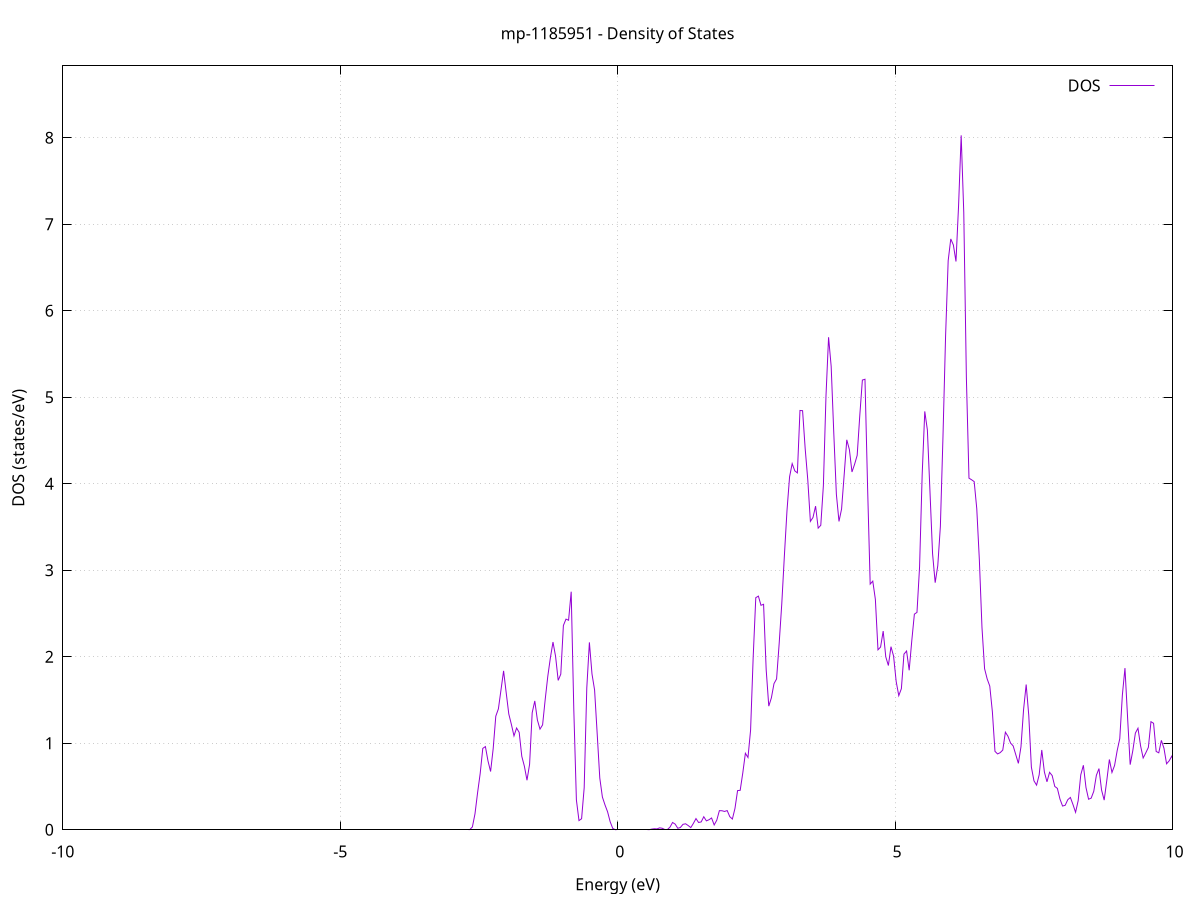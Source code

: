 set title 'mp-1185951 - Density of States'
set xlabel 'Energy (eV)'
set ylabel 'DOS (states/eV)'
set grid
set xrange [-10:10]
set yrange [0:8.832]
set xzeroaxis lt -1
set terminal png size 800,600
set output 'mp-1185951_dos_gnuplot.png'
plot '-' using 1:2 with lines title 'DOS'
-49.522700 0.000000
-49.475900 0.000000
-49.429000 0.000000
-49.382200 0.000000
-49.335300 0.000000
-49.288400 0.000000
-49.241600 0.000000
-49.194700 0.000000
-49.147900 0.000000
-49.101000 0.000000
-49.054200 0.000000
-49.007300 0.000000
-48.960400 0.000000
-48.913600 0.000000
-48.866700 0.000000
-48.819900 0.000000
-48.773000 0.000000
-48.726100 0.000000
-48.679300 0.000000
-48.632400 0.000000
-48.585600 0.000000
-48.538700 0.000000
-48.491900 0.000000
-48.445000 0.000000
-48.398100 0.000000
-48.351300 0.000000
-48.304400 0.000000
-48.257600 0.000000
-48.210700 0.000000
-48.163900 0.000000
-48.117000 0.000000
-48.070100 0.000000
-48.023300 0.000000
-47.976400 0.000000
-47.929600 0.000000
-47.882700 0.000000
-47.835800 0.000000
-47.789000 0.000000
-47.742100 0.000000
-47.695300 0.000000
-47.648400 0.000000
-47.601600 0.000000
-47.554700 0.000000
-47.507800 0.000000
-47.461000 0.000000
-47.414100 0.000000
-47.367300 0.000000
-47.320400 0.000000
-47.273500 0.000000
-47.226700 0.000000
-47.179800 0.000000
-47.133000 0.000000
-47.086100 0.000000
-47.039300 0.000000
-46.992400 0.000000
-46.945500 0.000000
-46.898700 0.000000
-46.851800 0.000000
-46.805000 0.000000
-46.758100 0.000000
-46.711300 0.000000
-46.664400 0.000000
-46.617500 0.000000
-46.570700 0.000000
-46.523800 0.000000
-46.477000 0.000000
-46.430100 0.000000
-46.383200 0.000000
-46.336400 0.000000
-46.289500 0.000000
-46.242700 0.000000
-46.195800 0.000000
-46.149000 0.000000
-46.102100 0.000000
-46.055200 0.000000
-46.008400 0.000000
-45.961500 0.000000
-45.914700 0.000000
-45.867800 0.000000
-45.821000 0.000000
-45.774100 0.000000
-45.727200 0.000000
-45.680400 0.000000
-45.633500 0.000000
-45.586700 0.000000
-45.539800 0.000000
-45.492900 0.000000
-45.446100 0.000000
-45.399200 0.000000
-45.352400 0.000000
-45.305500 0.000000
-45.258700 0.000000
-45.211800 0.000000
-45.164900 0.000000
-45.118100 0.000000
-45.071200 0.000000
-45.024400 0.000000
-44.977500 0.000000
-44.930700 0.000000
-44.883800 0.000000
-44.836900 0.000000
-44.790100 0.000000
-44.743200 0.000000
-44.696400 0.000000
-44.649500 0.000000
-44.602600 0.000000
-44.555800 0.000000
-44.508900 0.000000
-44.462100 0.000000
-44.415200 0.000000
-44.368400 0.000000
-44.321500 0.000000
-44.274600 0.000000
-44.227800 0.000000
-44.180900 0.000000
-44.134100 0.000000
-44.087200 0.000000
-44.040400 0.000000
-43.993500 0.000000
-43.946600 0.000000
-43.899800 0.000000
-43.852900 0.000000
-43.806100 0.000200
-43.759200 0.031700
-43.712300 1.282500
-43.665500 10.930400
-43.618600 20.689400
-43.571800 8.889000
-43.524900 0.842400
-43.478100 0.016700
-43.431200 0.000100
-43.384300 0.000000
-43.337500 0.000000
-43.290600 0.000000
-43.243800 0.000000
-43.196900 0.000000
-43.150000 0.000000
-43.103200 0.000000
-43.056300 0.000000
-43.009500 0.000000
-42.962600 0.000000
-42.915800 0.000000
-42.868900 0.009100
-42.822000 0.476900
-42.775200 5.679600
-42.728300 18.344000
-42.681500 24.035600
-42.634600 22.643200
-42.587800 12.049300
-42.540900 2.041700
-42.494000 0.084100
-42.447200 0.000700
-42.400300 0.000000
-42.353500 0.000000
-42.306600 0.000000
-42.259700 0.000000
-42.212900 0.000000
-42.166000 0.000000
-42.119200 0.000000
-42.072300 0.000000
-42.025500 0.000000
-41.978600 0.000000
-41.931700 0.000000
-41.884900 0.000000
-41.838000 0.000000
-41.791200 0.000000
-41.744300 0.000000
-41.697500 0.000000
-41.650600 0.000000
-41.603700 0.000000
-41.556900 0.000000
-41.510000 0.000000
-41.463200 0.000000
-41.416300 0.000000
-41.369400 0.000000
-41.322600 0.011400
-41.275700 0.683200
-41.228900 8.197600
-41.182000 21.156200
-41.135200 15.696400
-41.088300 11.793600
-41.041400 5.787800
-40.994600 0.680700
-40.947700 0.016300
-40.900900 0.000100
-40.854000 0.000000
-40.807200 0.000000
-40.760300 0.000000
-40.713400 0.000000
-40.666600 0.000000
-40.619700 0.000000
-40.572900 0.000000
-40.526000 0.000000
-40.479100 0.000000
-40.432300 0.000000
-40.385400 0.000000
-40.338600 0.000000
-40.291700 0.000000
-40.244900 0.000000
-40.198000 0.000000
-40.151100 0.000000
-40.104300 0.000000
-40.057400 0.000000
-40.010600 0.000000
-39.963700 0.000000
-39.916800 0.000000
-39.870000 0.000000
-39.823100 0.000000
-39.776300 0.000000
-39.729400 0.000000
-39.682600 0.000000
-39.635700 0.000000
-39.588800 0.000000
-39.542000 0.000000
-39.495100 0.000000
-39.448300 0.000000
-39.401400 0.000000
-39.354600 0.000000
-39.307700 0.000000
-39.260800 0.000000
-39.214000 0.000000
-39.167100 0.000000
-39.120300 0.000000
-39.073400 0.000000
-39.026500 0.000000
-38.979700 0.000000
-38.932800 0.000000
-38.886000 0.000000
-38.839100 0.000000
-38.792300 0.000000
-38.745400 0.000000
-38.698500 0.000000
-38.651700 0.000000
-38.604800 0.000000
-38.558000 0.000000
-38.511100 0.000000
-38.464300 0.000000
-38.417400 0.000000
-38.370500 0.000000
-38.323700 0.000000
-38.276800 0.000000
-38.230000 0.000000
-38.183100 0.000000
-38.136200 0.000000
-38.089400 0.000000
-38.042500 0.000000
-37.995700 0.000000
-37.948800 0.000000
-37.902000 0.000000
-37.855100 0.000000
-37.808200 0.000000
-37.761400 0.000000
-37.714500 0.000000
-37.667700 0.000000
-37.620800 0.000000
-37.574000 0.000000
-37.527100 0.000000
-37.480200 0.000000
-37.433400 0.000000
-37.386500 0.000000
-37.339700 0.000000
-37.292800 0.000000
-37.245900 0.000000
-37.199100 0.000000
-37.152200 0.000000
-37.105400 0.000000
-37.058500 0.000000
-37.011700 0.000000
-36.964800 0.000000
-36.917900 0.000000
-36.871100 0.000000
-36.824200 0.000000
-36.777400 0.000000
-36.730500 0.000000
-36.683700 0.000000
-36.636800 0.000000
-36.589900 0.000000
-36.543100 0.000000
-36.496200 0.000000
-36.449400 0.000000
-36.402500 0.000000
-36.355600 0.000000
-36.308800 0.000000
-36.261900 0.000000
-36.215100 0.000000
-36.168200 0.000000
-36.121400 0.000000
-36.074500 0.000000
-36.027600 0.000000
-35.980800 0.000000
-35.933900 0.000000
-35.887100 0.000000
-35.840200 0.000000
-35.793300 0.000000
-35.746500 0.000000
-35.699600 0.000000
-35.652800 0.000000
-35.605900 0.000000
-35.559100 0.000000
-35.512200 0.000000
-35.465300 0.000000
-35.418500 0.000000
-35.371600 0.000000
-35.324800 0.000000
-35.277900 0.000000
-35.231100 0.000000
-35.184200 0.000000
-35.137300 0.000000
-35.090500 0.000000
-35.043600 0.000000
-34.996800 0.000000
-34.949900 0.000000
-34.903000 0.000000
-34.856200 0.000000
-34.809300 0.000000
-34.762500 0.000000
-34.715600 0.000000
-34.668800 0.000000
-34.621900 0.000000
-34.575000 0.000000
-34.528200 0.000000
-34.481300 0.000000
-34.434500 0.000000
-34.387600 0.000000
-34.340800 0.000000
-34.293900 0.000000
-34.247000 0.000000
-34.200200 0.000000
-34.153300 0.000000
-34.106500 0.000000
-34.059600 0.000000
-34.012700 0.000000
-33.965900 0.000000
-33.919000 0.000000
-33.872200 0.000000
-33.825300 0.000000
-33.778500 0.000000
-33.731600 0.000000
-33.684700 0.000000
-33.637900 0.000000
-33.591000 0.000000
-33.544200 0.000000
-33.497300 0.000000
-33.450500 0.000000
-33.403600 0.000000
-33.356700 0.000000
-33.309900 0.000000
-33.263000 0.000000
-33.216200 0.000000
-33.169300 0.000000
-33.122400 0.000000
-33.075600 0.000000
-33.028700 0.000000
-32.981900 0.000000
-32.935000 0.000000
-32.888200 0.000000
-32.841300 0.000000
-32.794400 0.000000
-32.747600 0.000000
-32.700700 0.000000
-32.653900 0.000000
-32.607000 0.000000
-32.560200 0.000000
-32.513300 0.000000
-32.466400 0.000000
-32.419600 0.000000
-32.372700 0.000000
-32.325900 0.000000
-32.279000 0.000000
-32.232100 0.000000
-32.185300 0.000000
-32.138400 0.000000
-32.091600 0.000000
-32.044700 0.000000
-31.997900 0.000000
-31.951000 0.000000
-31.904100 0.000000
-31.857300 0.000000
-31.810400 0.000000
-31.763600 0.000000
-31.716700 0.000000
-31.669800 0.000000
-31.623000 0.000000
-31.576100 0.000000
-31.529300 0.000000
-31.482400 0.000000
-31.435600 0.000000
-31.388700 0.000000
-31.341800 0.000000
-31.295000 0.000000
-31.248100 0.000000
-31.201300 0.000000
-31.154400 0.000000
-31.107600 0.000000
-31.060700 0.000000
-31.013800 0.000000
-30.967000 0.000000
-30.920100 0.000000
-30.873300 0.000000
-30.826400 0.000000
-30.779500 0.000000
-30.732700 0.000000
-30.685800 0.000000
-30.639000 0.000000
-30.592100 0.000000
-30.545300 0.000000
-30.498400 0.000000
-30.451500 0.000000
-30.404700 0.000000
-30.357800 0.000000
-30.311000 0.000000
-30.264100 0.000000
-30.217300 0.000000
-30.170400 0.000000
-30.123500 0.000000
-30.076700 0.000000
-30.029800 0.000000
-29.983000 0.000000
-29.936100 0.000000
-29.889200 0.000000
-29.842400 0.000000
-29.795500 0.000000
-29.748700 0.000000
-29.701800 0.000000
-29.655000 0.000000
-29.608100 0.000000
-29.561200 0.000000
-29.514400 0.000000
-29.467500 0.000000
-29.420700 0.000000
-29.373800 0.000000
-29.327000 0.000000
-29.280100 0.000000
-29.233200 0.000000
-29.186400 0.000000
-29.139500 0.000000
-29.092700 0.000000
-29.045800 0.000000
-28.998900 0.000000
-28.952100 0.000000
-28.905200 0.000000
-28.858400 0.000000
-28.811500 0.000000
-28.764700 0.000000
-28.717800 0.000000
-28.670900 0.000000
-28.624100 0.000000
-28.577200 0.000000
-28.530400 0.000000
-28.483500 0.000000
-28.436600 0.000000
-28.389800 0.000000
-28.342900 0.000000
-28.296100 0.000000
-28.249200 0.000000
-28.202400 0.000000
-28.155500 0.000000
-28.108600 0.000000
-28.061800 0.000000
-28.014900 0.000000
-27.968100 0.000000
-27.921200 0.000000
-27.874400 0.000000
-27.827500 0.000000
-27.780600 0.000000
-27.733800 0.000000
-27.686900 0.000000
-27.640100 0.000000
-27.593200 0.000000
-27.546300 0.000000
-27.499500 0.000000
-27.452600 0.000000
-27.405800 0.000000
-27.358900 0.000000
-27.312100 0.000000
-27.265200 0.000000
-27.218300 0.000000
-27.171500 0.000000
-27.124600 0.000000
-27.077800 0.000000
-27.030900 0.000000
-26.984100 0.000000
-26.937200 0.000000
-26.890300 0.000000
-26.843500 0.000000
-26.796600 0.000000
-26.749800 0.000000
-26.702900 0.000000
-26.656000 0.000000
-26.609200 0.000000
-26.562300 0.000000
-26.515500 0.000000
-26.468600 0.000000
-26.421800 0.000000
-26.374900 0.000000
-26.328000 0.000000
-26.281200 0.000000
-26.234300 0.000000
-26.187500 0.000000
-26.140600 0.000000
-26.093800 0.000000
-26.046900 0.000000
-26.000000 0.000000
-25.953200 0.000000
-25.906300 0.000000
-25.859500 0.000000
-25.812600 0.000000
-25.765700 0.000000
-25.718900 0.000000
-25.672000 0.000000
-25.625200 0.000000
-25.578300 0.000000
-25.531500 0.000000
-25.484600 0.000000
-25.437700 0.000000
-25.390900 0.000000
-25.344000 0.000000
-25.297200 0.000000
-25.250300 0.000000
-25.203500 0.000000
-25.156600 0.000000
-25.109700 0.000000
-25.062900 0.000000
-25.016000 0.000000
-24.969200 0.000000
-24.922300 0.000000
-24.875400 0.000000
-24.828600 0.000000
-24.781700 0.000000
-24.734900 0.000000
-24.688000 0.000000
-24.641200 0.000000
-24.594300 0.000000
-24.547400 0.000000
-24.500600 0.000000
-24.453700 0.000000
-24.406900 0.000000
-24.360000 0.000000
-24.313100 0.000000
-24.266300 0.000000
-24.219400 0.000000
-24.172600 0.000000
-24.125700 0.000000
-24.078900 0.000000
-24.032000 0.000000
-23.985100 0.000000
-23.938300 0.000000
-23.891400 0.000000
-23.844600 0.000000
-23.797700 0.000000
-23.750900 0.000000
-23.704000 0.000000
-23.657100 0.000000
-23.610300 0.000000
-23.563400 0.000000
-23.516600 0.000000
-23.469700 0.000000
-23.422800 0.000000
-23.376000 0.000000
-23.329100 0.000000
-23.282300 0.000000
-23.235400 0.000000
-23.188600 0.000000
-23.141700 0.000000
-23.094800 0.000000
-23.048000 0.000000
-23.001100 0.000000
-22.954300 0.000000
-22.907400 0.000000
-22.860600 0.000000
-22.813700 0.000000
-22.766800 0.000000
-22.720000 0.000000
-22.673100 0.000000
-22.626300 0.000000
-22.579400 0.000000
-22.532500 0.000000
-22.485700 0.000000
-22.438800 0.000000
-22.392000 0.000000
-22.345100 0.000000
-22.298300 0.000000
-22.251400 0.000000
-22.204500 0.000000
-22.157700 0.000000
-22.110800 0.000000
-22.064000 0.000000
-22.017100 0.000000
-21.970300 0.000000
-21.923400 0.000000
-21.876500 0.000000
-21.829700 0.000000
-21.782800 0.000000
-21.736000 0.000000
-21.689100 0.000000
-21.642200 0.000000
-21.595400 0.000000
-21.548500 0.000000
-21.501700 0.000000
-21.454800 0.000000
-21.408000 0.000000
-21.361100 0.000000
-21.314200 0.000000
-21.267400 0.000000
-21.220500 0.000000
-21.173700 0.000000
-21.126800 0.000000
-21.079900 0.000000
-21.033100 0.000000
-20.986200 0.000000
-20.939400 0.000000
-20.892500 0.000000
-20.845700 0.000000
-20.798800 0.000000
-20.751900 0.000000
-20.705100 0.000000
-20.658200 0.000000
-20.611400 0.000000
-20.564500 0.000000
-20.517700 0.000000
-20.470800 0.000000
-20.423900 0.000000
-20.377100 0.000000
-20.330200 0.000000
-20.283400 0.000000
-20.236500 0.000000
-20.189600 0.000000
-20.142800 0.000000
-20.095900 0.000000
-20.049100 0.000000
-20.002200 0.000000
-19.955400 0.000000
-19.908500 0.000000
-19.861600 0.000000
-19.814800 0.000000
-19.767900 0.000000
-19.721100 0.000000
-19.674200 0.000000
-19.627400 0.000000
-19.580500 0.000000
-19.533600 0.000000
-19.486800 0.000000
-19.439900 0.000000
-19.393100 0.000000
-19.346200 0.000000
-19.299300 0.000000
-19.252500 0.000000
-19.205600 0.000000
-19.158800 0.000000
-19.111900 0.000000
-19.065100 0.000000
-19.018200 0.000000
-18.971300 0.000000
-18.924500 0.000000
-18.877600 0.000000
-18.830800 0.000000
-18.783900 0.000000
-18.737100 0.000000
-18.690200 0.000000
-18.643300 0.000000
-18.596500 0.000000
-18.549600 0.000000
-18.502800 0.000000
-18.455900 0.000000
-18.409000 0.000000
-18.362200 0.000000
-18.315300 0.000000
-18.268500 0.000000
-18.221600 0.000000
-18.174800 0.000000
-18.127900 0.000000
-18.081000 0.000000
-18.034200 0.000000
-17.987300 0.000000
-17.940500 0.000000
-17.893600 0.000000
-17.846800 0.000000
-17.799900 0.000000
-17.753000 0.000000
-17.706200 0.000000
-17.659300 0.000000
-17.612500 0.000000
-17.565600 0.000000
-17.518700 0.000000
-17.471900 0.000000
-17.425000 0.000000
-17.378200 0.000000
-17.331300 0.000000
-17.284500 0.000000
-17.237600 0.000000
-17.190700 0.000000
-17.143900 0.000000
-17.097000 0.000000
-17.050200 0.000000
-17.003300 0.000000
-16.956400 0.000000
-16.909600 0.000000
-16.862700 0.000000
-16.815900 0.000000
-16.769000 0.000000
-16.722200 0.000000
-16.675300 0.000000
-16.628400 0.000000
-16.581600 0.000000
-16.534700 0.000000
-16.487900 0.000000
-16.441000 0.000000
-16.394200 0.000000
-16.347300 0.000000
-16.300400 0.000000
-16.253600 0.000000
-16.206700 0.000000
-16.159900 0.000000
-16.113000 0.000000
-16.066100 0.000000
-16.019300 0.000000
-15.972400 0.000000
-15.925600 0.000000
-15.878700 0.000000
-15.831900 0.000000
-15.785000 0.000000
-15.738100 0.000000
-15.691300 0.000000
-15.644400 0.000000
-15.597600 0.000000
-15.550700 0.000000
-15.503900 0.000000
-15.457000 0.000000
-15.410100 0.000000
-15.363300 0.000000
-15.316400 0.000000
-15.269600 0.000000
-15.222700 0.000000
-15.175800 0.000000
-15.129000 0.000000
-15.082100 0.000000
-15.035300 0.000000
-14.988400 0.000000
-14.941600 0.000000
-14.894700 0.000000
-14.847800 0.000000
-14.801000 0.000000
-14.754100 0.000000
-14.707300 0.000000
-14.660400 0.000000
-14.613600 0.000000
-14.566700 0.000000
-14.519800 0.000000
-14.473000 0.000000
-14.426100 0.000000
-14.379300 0.000000
-14.332400 0.000000
-14.285500 0.000000
-14.238700 0.000000
-14.191800 0.000000
-14.145000 0.000000
-14.098100 0.000000
-14.051300 0.000000
-14.004400 0.000000
-13.957500 0.000000
-13.910700 0.000000
-13.863800 0.000000
-13.817000 0.000000
-13.770100 0.000000
-13.723200 0.000000
-13.676400 0.000000
-13.629500 0.000000
-13.582700 0.000000
-13.535800 0.000000
-13.489000 0.000000
-13.442100 0.000000
-13.395200 0.000000
-13.348400 0.000000
-13.301500 0.000000
-13.254700 0.000000
-13.207800 0.000000
-13.161000 0.000000
-13.114100 0.000000
-13.067200 0.000000
-13.020400 0.000000
-12.973500 0.000000
-12.926700 0.000000
-12.879800 0.000000
-12.832900 0.000000
-12.786100 0.000000
-12.739200 0.000000
-12.692400 0.000000
-12.645500 0.000000
-12.598700 0.000400
-12.551800 0.015600
-12.504900 0.154400
-12.458100 0.583300
-12.411200 1.205700
-12.364400 1.758100
-12.317500 2.237500
-12.270700 3.029900
-12.223800 4.002900
-12.176900 3.810200
-12.130100 2.748500
-12.083200 1.439000
-12.036400 0.332500
-11.989500 0.022700
-11.942600 0.000400
-11.895800 0.000000
-11.848900 0.000000
-11.802100 0.000000
-11.755200 0.000000
-11.708400 0.000000
-11.661500 0.000000
-11.614600 0.000000
-11.567800 0.000000
-11.520900 0.000000
-11.474100 0.000000
-11.427200 0.000000
-11.380400 0.000000
-11.333500 0.000000
-11.286600 0.000000
-11.239800 0.000000
-11.192900 0.000000
-11.146100 0.000000
-11.099200 0.000000
-11.052300 0.000000
-11.005500 0.000000
-10.958600 0.000000
-10.911800 0.000000
-10.864900 0.000000
-10.818100 0.000000
-10.771200 0.000000
-10.724300 0.000000
-10.677500 0.000000
-10.630600 0.000000
-10.583800 0.000000
-10.536900 0.000000
-10.490100 0.000000
-10.443200 0.000000
-10.396300 0.000000
-10.349500 0.000000
-10.302600 0.000000
-10.255800 0.000000
-10.208900 0.000000
-10.162000 0.000000
-10.115200 0.000000
-10.068300 0.000000
-10.021500 0.000000
-9.974600 0.000000
-9.927800 0.000000
-9.880900 0.000000
-9.834000 0.000000
-9.787200 0.000000
-9.740300 0.000000
-9.693500 0.000000
-9.646600 0.000000
-9.599700 0.000000
-9.552900 0.000000
-9.506000 0.000000
-9.459200 0.000000
-9.412300 0.000000
-9.365500 0.000000
-9.318600 0.000000
-9.271700 0.000000
-9.224900 0.000000
-9.178000 0.000000
-9.131200 0.000000
-9.084300 0.000000
-9.037500 0.000000
-8.990600 0.000000
-8.943700 0.000000
-8.896900 0.000000
-8.850000 0.000000
-8.803200 0.000000
-8.756300 0.000000
-8.709400 0.000000
-8.662600 0.000000
-8.615700 0.000000
-8.568900 0.000000
-8.522000 0.000000
-8.475200 0.000000
-8.428300 0.000000
-8.381400 0.000000
-8.334600 0.000000
-8.287700 0.000000
-8.240900 0.000000
-8.194000 0.000000
-8.147200 0.000000
-8.100300 0.000000
-8.053400 0.000000
-8.006600 0.000000
-7.959700 0.000000
-7.912900 0.000000
-7.866000 0.000000
-7.819100 0.000000
-7.772300 0.000000
-7.725400 0.000000
-7.678600 0.000000
-7.631700 0.000000
-7.584900 0.000000
-7.538000 0.000000
-7.491100 0.000000
-7.444300 0.000000
-7.397400 0.000000
-7.350600 0.000000
-7.303700 0.000000
-7.256900 0.000000
-7.210000 0.000000
-7.163100 0.000000
-7.116300 0.000000
-7.069400 0.000000
-7.022600 0.000000
-6.975700 0.000000
-6.928800 0.000000
-6.882000 0.000000
-6.835100 0.000000
-6.788300 0.000000
-6.741400 0.000000
-6.694600 0.000000
-6.647700 0.000000
-6.600800 0.000000
-6.554000 0.000000
-6.507100 0.000000
-6.460300 0.000000
-6.413400 0.000000
-6.366600 0.000000
-6.319700 0.000000
-6.272800 0.000000
-6.226000 0.000000
-6.179100 0.000000
-6.132300 0.000000
-6.085400 0.000000
-6.038500 0.000000
-5.991700 0.000000
-5.944800 0.000000
-5.898000 0.000000
-5.851100 0.000000
-5.804300 0.000000
-5.757400 0.000000
-5.710500 0.000000
-5.663700 0.000000
-5.616800 0.000000
-5.570000 0.000000
-5.523100 0.000000
-5.476200 0.000000
-5.429400 0.000000
-5.382500 0.000000
-5.335700 0.000000
-5.288800 0.000000
-5.242000 0.000000
-5.195100 0.000000
-5.148200 0.000000
-5.101400 0.000000
-5.054500 0.000000
-5.007700 0.000000
-4.960800 0.000000
-4.914000 0.000000
-4.867100 0.000000
-4.820200 0.000000
-4.773400 0.000000
-4.726500 0.000000
-4.679700 0.000000
-4.632800 0.000000
-4.585900 0.000000
-4.539100 0.000000
-4.492200 0.000000
-4.445400 0.000000
-4.398500 0.000000
-4.351700 0.000000
-4.304800 0.000000
-4.257900 0.000000
-4.211100 0.000000
-4.164200 0.000000
-4.117400 0.000000
-4.070500 0.000000
-4.023700 0.000000
-3.976800 0.000000
-3.929900 0.000000
-3.883100 0.000000
-3.836200 0.000000
-3.789400 0.000000
-3.742500 0.000000
-3.695600 0.000000
-3.648800 0.000000
-3.601900 0.000000
-3.555100 0.000000
-3.508200 0.000000
-3.461400 0.000000
-3.414500 0.000000
-3.367600 0.000000
-3.320800 0.000000
-3.273900 0.000000
-3.227100 0.000000
-3.180200 0.000000
-3.133400 0.000000
-3.086500 0.000000
-3.039600 0.000000
-2.992800 0.000000
-2.945900 0.000000
-2.899100 0.000000
-2.852200 0.000000
-2.805300 0.000000
-2.758500 0.000000
-2.711600 0.000000
-2.664800 0.001900
-2.617900 0.033200
-2.571100 0.184400
-2.524200 0.428700
-2.477300 0.651300
-2.430500 0.941000
-2.383600 0.962000
-2.336800 0.795900
-2.289900 0.673600
-2.243000 0.939000
-2.196200 1.313200
-2.149300 1.398000
-2.102500 1.616800
-2.055600 1.837400
-2.008800 1.585400
-1.961900 1.338800
-1.915000 1.217600
-1.868200 1.085100
-1.821300 1.176400
-1.774500 1.126000
-1.727600 0.849200
-1.680800 0.734400
-1.633900 0.572700
-1.587000 0.757000
-1.540200 1.353000
-1.493300 1.489700
-1.446500 1.269200
-1.399600 1.163700
-1.352700 1.212600
-1.305900 1.504900
-1.259000 1.774100
-1.212200 1.988900
-1.165300 2.170400
-1.118500 2.004700
-1.071600 1.727100
-1.024700 1.799100
-0.977900 2.361700
-0.931000 2.435600
-0.884200 2.422500
-0.837300 2.752400
-0.790500 1.396500
-0.743600 0.345700
-0.696700 0.106300
-0.649900 0.127400
-0.603000 0.485500
-0.556200 1.638900
-0.509300 2.166500
-0.462400 1.801800
-0.415600 1.616100
-0.368700 1.110000
-0.321900 0.598400
-0.275000 0.378600
-0.228200 0.287600
-0.181300 0.207600
-0.134400 0.092000
-0.087600 0.015300
-0.040700 0.000700
0.006100 0.000000
0.053000 0.000000
0.099800 0.000000
0.146700 0.000000
0.193600 0.000000
0.240400 0.000000
0.287300 0.000000
0.334100 0.000000
0.381000 0.000000
0.427900 0.000000
0.474700 0.000000
0.521600 0.000000
0.568400 0.001200
0.615300 0.008000
0.662100 0.011900
0.709000 0.009700
0.755900 0.022400
0.802700 0.017700
0.849600 0.003100
0.896400 0.002900
0.943300 0.030600
0.990100 0.084500
1.037000 0.065300
1.083900 0.017200
1.130700 0.026500
1.177600 0.062900
1.224400 0.069300
1.271300 0.049000
1.318200 0.025200
1.365000 0.073800
1.411900 0.129500
1.458700 0.084200
1.505600 0.090800
1.552400 0.150900
1.599300 0.103200
1.646200 0.115900
1.693000 0.136300
1.739900 0.055900
1.786700 0.111000
1.833600 0.221100
1.880500 0.219900
1.927300 0.212000
1.974200 0.222100
2.021000 0.151600
2.067900 0.124300
2.114700 0.247500
2.161600 0.453200
2.208500 0.456000
2.255300 0.656700
2.302200 0.884600
2.349000 0.835600
2.395900 1.151100
2.442700 1.994500
2.489600 2.683400
2.536500 2.701600
2.583300 2.595300
2.630200 2.606900
2.677000 1.851200
2.723900 1.429400
2.770800 1.525100
2.817600 1.689600
2.864500 1.744100
2.911300 2.154800
2.958200 2.614000
3.005000 3.167600
3.051900 3.688800
3.098800 4.081400
3.145600 4.233300
3.192500 4.149800
3.239300 4.126200
3.286200 4.848200
3.333000 4.845400
3.379900 4.407100
3.426800 4.045400
3.473600 3.565400
3.520500 3.610600
3.567300 3.741900
3.614200 3.487700
3.661100 3.520400
3.707900 3.978000
3.754800 5.014500
3.801600 5.694800
3.848500 5.357200
3.895300 4.588400
3.942200 3.879000
3.989100 3.565000
4.035900 3.708600
4.082800 4.104900
4.129600 4.508700
4.176500 4.396300
4.223300 4.136800
4.270200 4.225100
4.317100 4.329300
4.363900 4.788200
4.410800 5.199500
4.457600 5.208900
4.504500 3.965900
4.551400 2.840400
4.598200 2.874800
4.645100 2.662900
4.691900 2.080600
4.738800 2.112700
4.785600 2.297200
4.832500 1.999300
4.879400 1.899000
4.926200 2.117200
4.973100 2.008200
5.019900 1.714200
5.066800 1.550900
5.113700 1.631600
5.160500 2.031200
5.207400 2.066800
5.254200 1.844100
5.301100 2.184900
5.347900 2.493100
5.394800 2.513400
5.441700 3.040100
5.488500 4.107400
5.535400 4.837200
5.582200 4.622900
5.629100 3.910700
5.675900 3.191400
5.722800 2.856800
5.769700 3.053200
5.816500 3.507200
5.863400 4.546100
5.910200 5.704900
5.957100 6.580300
6.004000 6.831100
6.050800 6.761000
6.097700 6.570300
6.144500 7.215300
6.191400 8.028800
6.238200 7.136100
6.285100 5.228800
6.332000 4.065300
6.378800 4.046900
6.425700 4.025500
6.472500 3.711900
6.519400 3.115100
6.566200 2.340300
6.613100 1.862700
6.660000 1.743900
6.706800 1.661400
6.753700 1.364100
6.800500 0.906800
6.847400 0.877000
6.894300 0.891500
6.941100 0.921500
6.988000 1.128400
7.034800 1.081300
7.081700 1.002000
7.128500 0.969500
7.175400 0.868500
7.222300 0.767700
7.269100 0.959400
7.316000 1.389700
7.362800 1.679300
7.409700 1.322100
7.456500 0.724500
7.503400 0.565800
7.550300 0.516200
7.597100 0.635500
7.644000 0.922400
7.690800 0.668800
7.737700 0.554700
7.784600 0.664400
7.831400 0.626600
7.878300 0.501200
7.925100 0.478400
7.972000 0.354700
8.018800 0.274400
8.065700 0.283000
8.112600 0.347600
8.159400 0.373800
8.206300 0.292000
8.253100 0.201900
8.300000 0.336600
8.346800 0.635500
8.393700 0.746000
8.440600 0.489400
8.487400 0.353200
8.534300 0.365800
8.581100 0.444600
8.628000 0.629700
8.674900 0.707400
8.721700 0.458800
8.768600 0.342900
8.815400 0.567800
8.862300 0.812800
8.909100 0.662500
8.956000 0.743400
9.002900 0.915400
9.049700 1.053200
9.096600 1.558800
9.143400 1.869300
9.190300 1.300300
9.237200 0.753000
9.284000 0.912400
9.330900 1.117900
9.377700 1.174000
9.424600 0.970700
9.471400 0.830000
9.518300 0.888800
9.565200 0.952600
9.612000 1.249700
9.658900 1.231100
9.705700 0.905400
9.752600 0.889600
9.799400 1.033800
9.846300 0.942200
9.893200 0.762600
9.940000 0.797200
9.986900 0.850700
10.033700 0.783400
10.080600 0.943600
10.127500 1.184300
10.174300 1.070600
10.221200 0.959500
10.268000 1.053300
10.314900 1.121000
10.361700 1.088600
10.408600 0.828200
10.455500 0.813600
10.502300 1.021900
10.549200 0.843600
10.596000 0.765200
10.642900 0.983800
10.689700 1.066400
10.736600 1.145300
10.783500 1.104800
10.830300 0.999100
10.877200 0.978300
10.924000 1.305000
10.970900 1.115600
11.017800 0.661800
11.064600 0.732600
11.111500 1.125300
11.158300 1.273200
11.205200 0.850900
11.252000 0.816100
11.298900 1.174200
11.345800 1.226800
11.392600 1.673100
11.439500 2.330000
11.486300 2.135700
11.533200 1.781300
11.580000 1.580500
11.626900 1.724600
11.673800 1.861000
11.720600 1.883800
11.767500 2.019700
11.814300 2.137600
11.861200 1.823700
11.908100 1.316700
11.954900 1.061700
12.001800 1.107900
12.048600 1.068500
12.095500 0.881400
12.142300 1.027500
12.189200 1.292500
12.236100 1.131600
12.282900 0.906700
12.329800 0.690800
12.376600 0.834000
12.423500 0.967600
12.470400 0.792400
12.517200 0.659900
12.564100 0.770900
12.610900 0.770500
12.657800 0.504400
12.704600 0.385900
12.751500 0.443600
12.798400 0.463700
12.845200 0.415400
12.892100 0.408100
12.938900 0.420800
12.985800 0.383000
13.032600 0.298900
13.079500 0.196000
13.126400 0.233700
13.173200 0.233800
13.220100 0.195900
13.266900 0.322900
13.313800 0.427200
13.360700 0.366400
13.407500 0.361000
13.454400 0.461600
13.501200 0.432100
13.548100 0.418500
13.594900 0.449600
13.641800 0.427300
13.688700 0.521300
13.735500 0.796000
13.782400 0.911700
13.829200 0.686300
13.876100 0.406700
13.922900 0.222100
13.969800 0.376200
14.016700 0.637900
14.063500 0.786400
14.110400 0.821000
14.157200 0.681600
14.204100 0.697400
14.251000 0.821200
14.297800 0.657200
14.344700 0.594600
14.391500 0.582000
14.438400 0.591300
14.485200 0.767000
14.532100 0.885000
14.579000 0.958600
14.625800 0.927500
14.672700 0.860600
14.719500 0.823400
14.766400 0.950000
14.813200 1.242200
14.860100 1.387600
14.907000 1.461600
14.953800 1.021800
15.000700 0.931600
15.047500 1.023000
15.094400 1.360600
15.141300 1.341600
15.188100 1.052100
15.235000 0.896900
15.281800 0.935600
15.328700 1.267300
15.375500 1.246200
15.422400 0.847000
15.469300 0.612300
15.516100 0.854700
15.563000 1.012900
15.609800 0.781800
15.656700 0.641900
15.703500 0.773000
15.750400 0.949800
15.797300 0.970600
15.844100 0.890900
15.891000 0.901800
15.937800 0.973100
15.984700 0.873100
16.031600 0.917100
16.078400 1.098500
16.125300 1.231700
16.172100 1.122000
16.219000 0.815400
16.265800 0.909900
16.312700 0.957300
16.359600 0.992000
16.406400 1.227200
16.453300 1.032200
16.500100 0.836800
16.547000 0.855500
16.593900 0.705300
16.640700 0.605100
16.687600 0.936500
16.734400 1.299200
16.781300 1.285600
16.828100 1.129800
16.875000 1.080200
16.921900 1.129100
16.968700 1.116700
17.015600 1.296500
17.062400 1.353600
17.109300 1.146400
17.156100 1.095700
17.203000 1.193800
17.249900 1.352500
17.296700 1.292400
17.343600 0.974200
17.390400 1.052600
17.437300 1.150000
17.484200 1.079000
17.531000 1.158800
17.577900 1.160900
17.624700 0.998300
17.671600 1.209200
17.718400 1.410600
17.765300 1.345300
17.812200 1.139100
17.859000 0.983700
17.905900 0.871200
17.952700 1.073900
17.999600 1.288000
18.046400 1.006300
18.093300 0.868900
18.140200 0.768100
18.187000 0.766000
18.233900 0.975500
18.280700 0.964700
18.327600 1.022400
18.374500 1.166900
18.421300 1.249200
18.468200 1.085200
18.515000 1.353200
18.561900 1.596900
18.608700 1.475300
18.655600 0.987500
18.702500 0.735900
18.749300 1.023900
18.796200 1.152900
18.843000 1.016600
18.889900 0.843900
18.936700 0.977800
18.983600 0.853700
19.030500 0.617100
19.077300 0.827100
19.124200 1.099600
19.171000 1.087000
19.217900 1.102400
19.264800 0.980300
19.311600 1.154000
19.358500 1.563900
19.405300 1.422200
19.452200 1.223000
19.499000 1.136200
19.545900 1.225800
19.592800 1.351900
19.639600 1.281500
19.686500 1.071200
19.733300 0.908900
19.780200 1.056600
19.827000 1.322900
19.873900 1.453400
19.920800 1.363200
19.967600 1.338900
20.014500 1.219200
20.061300 1.125400
20.108200 1.025200
20.155100 0.693800
20.201900 0.721500
20.248800 0.962600
20.295600 1.077900
20.342500 1.310100
20.389300 1.329400
20.436200 1.168100
20.483100 1.309500
20.529900 1.401800
20.576800 1.349600
20.623600 1.147800
20.670500 1.123900
20.717400 1.235900
20.764200 1.323700
20.811100 1.498200
20.857900 1.732100
20.904800 1.832900
20.951600 1.523800
20.998500 1.123200
21.045400 1.151400
21.092200 1.114700
21.139100 0.995900
21.185900 0.933500
21.232800 1.099800
21.279600 1.248400
21.326500 1.266700
21.373400 1.326100
21.420200 1.465800
21.467100 1.671800
21.513900 1.496300
21.560800 1.314600
21.607700 1.292400
21.654500 1.463300
21.701400 1.440800
21.748200 1.404700
21.795100 1.393200
21.841900 1.151700
21.888800 1.129900
21.935700 1.154900
21.982500 1.195500
22.029400 1.130900
22.076200 1.277200
22.123100 1.438100
22.169900 1.709800
22.216800 1.969700
22.263700 1.573100
22.310500 0.966900
22.357400 1.059500
22.404200 1.494900
22.451100 1.644300
22.498000 1.553000
22.544800 1.402100
22.591700 1.085200
22.638500 1.119500
22.685400 1.261200
22.732200 1.313400
22.779100 1.354700
22.826000 1.480700
22.872800 1.366100
22.919700 1.174600
22.966500 1.282600
23.013400 1.236600
23.060200 1.069400
23.107100 1.148600
23.154000 1.260100
23.200800 1.540000
23.247700 1.953800
23.294500 1.714200
23.341400 1.209900
23.388300 1.184100
23.435100 1.409100
23.482000 1.499800
23.528800 1.337600
23.575700 1.273400
23.622500 1.187700
23.669400 0.994800
23.716300 1.002300
23.763100 1.086200
23.810000 1.174500
23.856800 1.224100
23.903700 1.072000
23.950600 0.942900
23.997400 1.088500
24.044300 1.397300
24.091100 1.647900
24.138000 1.474700
24.184800 1.340900
24.231700 1.382800
24.278600 1.687100
24.325400 1.850600
24.372300 1.719100
24.419100 1.498000
24.466000 1.332100
24.512800 1.284600
24.559700 1.244000
24.606600 1.338400
24.653400 1.320800
24.700300 1.072400
24.747100 0.928500
24.794000 1.023200
24.840900 1.174800
24.887700 1.173100
24.934600 1.272800
24.981400 0.966200
25.028300 0.748900
25.075100 0.859800
25.122000 1.253700
25.168900 1.556200
25.215700 1.291700
25.262600 0.961900
25.309400 0.921500
25.356300 0.965300
25.403100 1.151900
25.450000 1.312200
25.496900 1.265200
25.543700 0.939800
25.590600 0.848200
25.637400 1.061600
25.684300 0.986700
25.731200 0.699500
25.778000 0.893300
25.824900 1.170100
25.871700 1.148800
25.918600 1.065400
25.965400 1.146900
26.012300 1.315800
26.059200 1.380800
26.106000 1.511600
26.152900 1.553500
26.199700 1.267600
26.246600 1.077300
26.293400 1.156300
26.340300 1.164300
26.387200 1.009300
26.434000 1.031200
26.480900 1.261000
26.527700 1.340600
26.574600 1.017500
26.621500 0.949500
26.668300 1.087200
26.715200 1.359800
26.762000 1.812800
26.808900 1.922000
26.855700 1.614400
26.902600 1.373100
26.949500 1.580600
26.996300 1.631400
27.043200 1.573600
27.090000 1.380600
27.136900 1.292600
27.183700 1.521600
27.230600 1.806700
27.277500 1.793700
27.324300 1.702000
27.371200 1.816100
27.418000 1.748000
27.464900 1.472800
27.511800 1.177300
27.558600 0.996100
27.605500 1.044600
27.652300 1.019200
27.699200 1.102300
27.746000 1.158700
27.792900 1.075600
27.839800 1.084700
27.886600 1.293100
27.933500 1.550200
27.980300 1.630300
28.027200 1.662500
28.074100 1.807400
28.120900 1.702400
28.167800 1.399300
28.214600 1.061000
28.261500 1.190500
28.308300 1.163300
28.355200 1.211800
28.402100 1.476500
28.448900 1.532400
28.495800 1.424900
28.542600 1.015400
28.589500 1.188200
28.636300 1.554500
28.683200 1.270900
28.730100 1.255200
28.776900 1.372000
28.823800 1.273200
28.870600 1.243500
28.917500 0.949700
28.964400 0.951900
29.011200 1.581100
29.058100 1.652300
29.104900 1.196200
29.151800 1.073500
29.198600 1.322000
29.245500 1.244700
29.292400 0.950100
29.339200 0.879100
29.386100 1.138200
29.432900 1.671300
29.479800 1.902600
29.526600 1.842800
29.573500 1.513300
29.620400 1.274300
29.667200 1.502900
29.714100 1.484100
29.760900 1.498400
29.807800 1.450200
29.854700 1.104900
29.901500 1.156100
29.948400 1.496700
29.995200 1.375800
30.042100 1.277500
30.088900 1.224800
30.135800 1.033700
30.182700 1.349400
30.229500 1.579900
30.276400 1.397600
30.323200 1.507500
30.370100 1.495600
30.416900 1.531300
30.463800 1.642300
30.510700 1.358600
30.557500 1.265600
30.604400 1.449300
30.651200 1.558000
30.698100 1.316400
30.745000 1.373200
30.791800 1.529600
30.838700 1.347200
30.885500 1.307500
30.932400 1.324800
30.979200 1.363600
31.026100 1.508800
31.073000 1.679300
31.119800 1.617100
31.166700 1.424800
31.213500 1.491900
31.260400 1.403300
31.307300 1.152100
31.354100 0.941500
31.401000 0.952900
31.447800 1.239000
31.494700 1.408600
31.541500 1.453800
31.588400 1.488300
31.635300 1.315700
31.682100 1.291200
31.729000 1.706500
31.775800 2.222200
31.822700 2.099300
31.869500 1.554900
31.916400 1.212700
31.963300 1.197100
32.010100 1.225200
32.057000 1.144100
32.103800 1.319500
32.150700 1.358600
32.197600 1.358500
32.244400 1.300800
32.291300 1.285700
32.338100 1.691900
32.385000 1.867200
32.431800 1.676600
32.478700 1.361600
32.525600 1.370400
32.572400 1.682600
32.619300 1.700000
32.666100 1.248900
32.713000 0.887100
32.759800 0.967300
32.806700 1.494600
32.853600 1.623400
32.900400 1.413300
32.947300 1.398200
32.994100 1.310600
33.041000 1.487100
33.087900 1.574200
33.134700 1.398500
33.181600 1.303000
33.228400 1.253500
33.275300 1.311300
33.322100 1.372800
33.369000 1.604100
33.415900 1.842400
33.462700 2.042900
33.509600 1.623400
33.556400 1.450700
33.603300 1.689100
33.650100 1.470600
33.697000 1.180900
33.743900 1.109900
33.790700 1.171900
33.837600 1.653700
33.884400 2.128500
33.931300 2.276300
33.978200 2.194600
34.025000 1.674400
34.071900 1.434400
34.118700 1.780400
34.165600 1.470600
34.212400 0.957900
34.259300 0.881200
34.306200 1.160900
34.353000 1.081400
34.399900 1.174100
34.446700 1.632600
34.493600 1.820800
34.540400 1.738800
34.587300 1.552000
34.634200 1.261400
34.681000 1.334800
34.727900 1.541200
34.774700 1.658700
34.821600 1.592000
34.868500 1.832300
34.915300 2.094300
34.962200 1.747400
35.009000 1.402200
35.055900 1.450700
35.102700 1.794400
35.149600 1.889900
35.196500 1.852700
35.243300 1.576200
35.290200 1.033600
35.337000 1.246300
35.383900 1.901200
35.430800 1.812400
35.477600 1.502200
35.524500 1.212700
35.571300 1.011400
35.618200 1.033800
35.665000 1.376600
35.711900 1.555100
35.758800 1.747200
35.805600 2.038700
35.852500 1.762000
35.899300 1.372000
35.946200 1.210500
35.993000 1.108100
36.039900 1.025700
36.086800 0.950400
36.133600 0.887600
36.180500 0.777800
36.227300 0.690900
36.274200 0.566900
36.321100 0.655400
36.367900 0.977800
36.414800 1.045700
36.461600 0.929100
36.508500 0.724000
36.555300 0.561600
36.602200 0.493000
36.649100 0.414200
36.695900 0.436900
36.742800 0.652000
36.789600 0.923000
36.836500 0.892900
36.883300 0.566200
36.930200 0.343200
36.977100 0.228600
37.023900 0.178600
37.070800 0.269100
37.117600 0.353400
37.164500 0.383900
37.211400 0.314600
37.258200 0.176300
37.305100 0.127500
37.351900 0.061700
37.398800 0.047000
37.445600 0.053800
37.492500 0.086900
37.539400 0.127600
37.586200 0.083600
37.633100 0.100300
37.679900 0.078000
37.726800 0.061000
37.773600 0.043000
37.820500 0.027300
37.867400 0.040400
37.914200 0.089400
37.961100 0.123500
38.007900 0.122800
38.054800 0.113700
38.101700 0.051800
38.148500 0.007500
38.195400 0.003700
38.242200 0.027800
38.289100 0.048000
38.335900 0.020000
38.382800 0.011000
38.429700 0.010600
38.476500 0.003000
38.523400 0.012200
38.570200 0.067700
38.617100 0.094200
38.664000 0.049200
38.710800 0.031100
38.757700 0.036100
38.804500 0.036500
38.851400 0.016400
38.898200 0.002000
38.945100 0.000100
38.992000 0.000000
39.038800 0.000000
39.085700 0.000000
39.132500 0.000000
39.179400 0.000900
39.226200 0.013700
39.273100 0.045600
39.320000 0.033200
39.366800 0.005900
39.413700 0.009200
39.460500 0.025200
39.507400 0.025700
39.554300 0.026000
39.601100 0.011000
39.648000 0.001100
39.694800 0.000000
39.741700 0.000000
39.788500 0.000000
39.835400 0.000000
39.882300 0.000000
39.929100 0.000000
39.976000 0.000000
40.022800 0.000000
40.069700 0.000000
40.116500 0.000000
40.163400 0.000000
40.210300 0.000000
40.257100 0.000000
40.304000 0.000000
40.350800 0.000000
40.397700 0.000000
40.444600 0.000000
40.491400 0.000000
40.538300 0.000000
40.585100 0.000000
40.632000 0.000000
40.678800 0.000000
40.725700 0.000000
40.772600 0.000000
40.819400 0.000000
40.866300 0.000000
40.913100 0.000000
40.960000 0.000000
41.006800 0.000000
41.053700 0.000000
41.100600 0.000000
41.147400 0.000000
41.194300 0.000000
41.241100 0.000000
41.288000 0.000000
41.334900 0.000000
41.381700 0.000000
41.428600 0.000000
41.475400 0.000000
41.522300 0.000000
41.569100 0.000000
41.616000 0.000000
41.662900 0.000000
41.709700 0.000000
41.756600 0.000000
41.803400 0.000000
41.850300 0.000000
41.897100 0.000000
41.944000 0.000000
41.990900 0.000000
42.037700 0.000000
42.084600 0.000000
42.131400 0.000000
42.178300 0.000000
42.225200 0.000000
42.272000 0.000000
42.318900 0.000000
42.365700 0.000000
42.412600 0.000000
42.459400 0.000000
42.506300 0.000000
42.553200 0.000000
42.600000 0.000000
42.646900 0.000000
42.693700 0.000000
42.740600 0.000000
42.787500 0.000000
42.834300 0.000000
42.881200 0.000000
42.928000 0.000000
42.974900 0.000000
43.021700 0.000000
43.068600 0.000000
43.115500 0.000000
43.162300 0.000000
43.209200 0.000000
43.256000 0.000000
43.302900 0.000000
43.349700 0.000000
43.396600 0.000000
43.443500 0.000000
43.490300 0.000000
43.537200 0.000000
43.584000 0.000000
43.630900 0.000000
43.677800 0.000000
43.724600 0.000000
43.771500 0.000000
43.818300 0.000000
43.865200 0.000000
43.912000 0.000000
43.958900 0.000000
44.005800 0.000000
44.052600 0.000000
44.099500 0.000000
44.146300 0.000000
44.193200 0.000000
e
